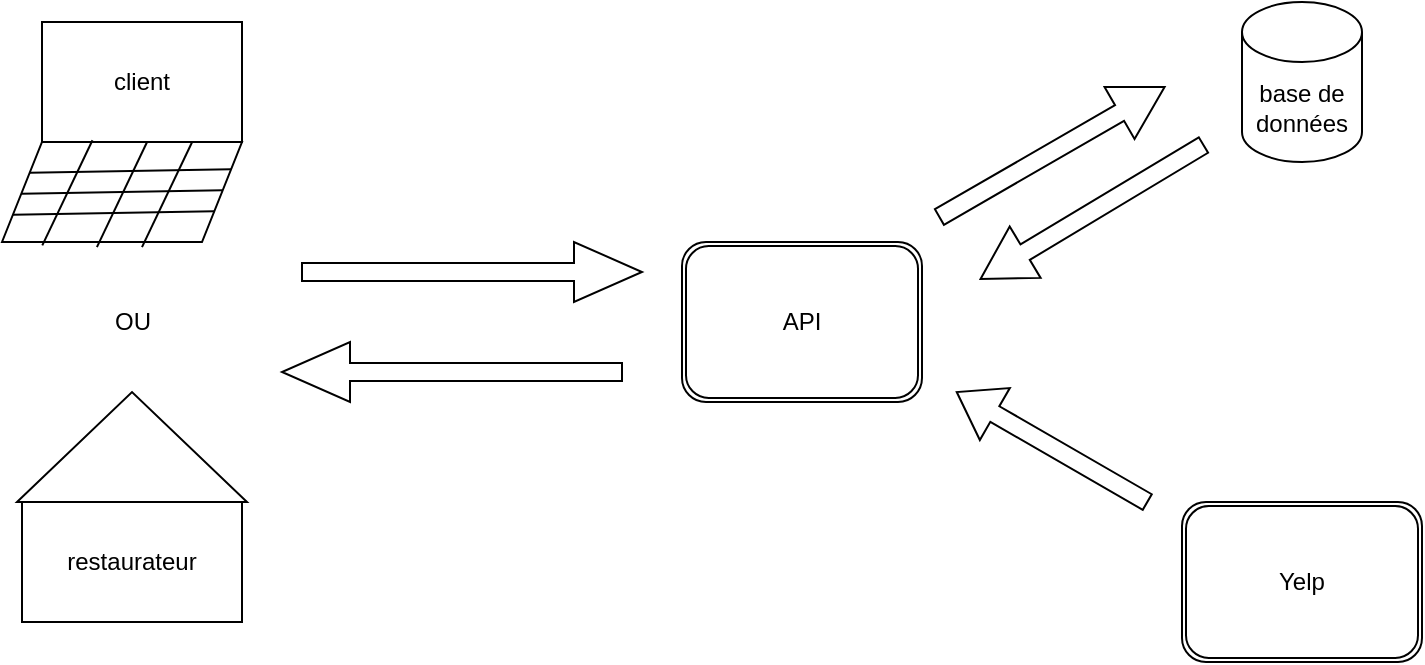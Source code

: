 <mxfile>
    <diagram id="pbh2ctj3G5VBj-bnsWR5" name="Page-1">
        <mxGraphModel dx="1049" dy="820" grid="1" gridSize="10" guides="1" tooltips="1" connect="1" arrows="1" fold="1" page="1" pageScale="1" pageWidth="827" pageHeight="1169" background="none" math="0" shadow="0">
            <root>
                <mxCell id="0"/>
                <mxCell id="1" parent="0"/>
                <mxCell id="2" value="client" style="rounded=0;whiteSpace=wrap;html=1;" vertex="1" parent="1">
                    <mxGeometry x="80" y="610" width="100" height="60" as="geometry"/>
                </mxCell>
                <mxCell id="3" value="" style="shape=parallelogram;perimeter=parallelogramPerimeter;whiteSpace=wrap;html=1;fixedSize=1;" vertex="1" parent="1">
                    <mxGeometry x="60" y="670" width="120" height="50" as="geometry"/>
                </mxCell>
                <mxCell id="4" value="" style="endArrow=none;html=1;exitX=0.168;exitY=1.034;exitDx=0;exitDy=0;exitPerimeter=0;entryX=0.377;entryY=-0.017;entryDx=0;entryDy=0;entryPerimeter=0;" edge="1" parent="1" source="3" target="3">
                    <mxGeometry width="50" height="50" relative="1" as="geometry">
                        <mxPoint x="70" y="720" as="sourcePoint"/>
                        <mxPoint x="100" y="670" as="targetPoint"/>
                    </mxGeometry>
                </mxCell>
                <mxCell id="5" value="" style="endArrow=none;html=1;exitX=0.168;exitY=1.034;exitDx=0;exitDy=0;exitPerimeter=0;entryX=0.377;entryY=-0.017;entryDx=0;entryDy=0;entryPerimeter=0;" edge="1" parent="1">
                    <mxGeometry width="50" height="50" relative="1" as="geometry">
                        <mxPoint x="107.46" y="722.55" as="sourcePoint"/>
                        <mxPoint x="132.54" y="670.0" as="targetPoint"/>
                    </mxGeometry>
                </mxCell>
                <mxCell id="7" value="" style="endArrow=none;html=1;exitX=0.168;exitY=1.034;exitDx=0;exitDy=0;exitPerimeter=0;entryX=0.377;entryY=-0.017;entryDx=0;entryDy=0;entryPerimeter=0;" edge="1" parent="1">
                    <mxGeometry width="50" height="50" relative="1" as="geometry">
                        <mxPoint x="130.0" y="722.55" as="sourcePoint"/>
                        <mxPoint x="155.08" y="670" as="targetPoint"/>
                    </mxGeometry>
                </mxCell>
                <mxCell id="8" value="" style="endArrow=none;html=1;entryX=1;entryY=0.25;entryDx=0;entryDy=0;exitX=0;exitY=0.25;exitDx=0;exitDy=0;" edge="1" parent="1" source="3" target="3">
                    <mxGeometry width="50" height="50" relative="1" as="geometry">
                        <mxPoint x="70" y="690" as="sourcePoint"/>
                        <mxPoint x="160" y="690" as="targetPoint"/>
                    </mxGeometry>
                </mxCell>
                <mxCell id="9" value="" style="endArrow=none;html=1;entryX=1;entryY=0.25;entryDx=0;entryDy=0;exitX=0;exitY=0.25;exitDx=0;exitDy=0;" edge="1" parent="1">
                    <mxGeometry width="50" height="50" relative="1" as="geometry">
                        <mxPoint x="69.646" y="695.875" as="sourcePoint"/>
                        <mxPoint x="170.345" y="694.126" as="targetPoint"/>
                    </mxGeometry>
                </mxCell>
                <mxCell id="10" value="" style="endArrow=none;html=1;exitX=0;exitY=0.75;exitDx=0;exitDy=0;entryX=1;entryY=0.75;entryDx=0;entryDy=0;" edge="1" parent="1" source="3" target="3">
                    <mxGeometry width="50" height="50" relative="1" as="geometry">
                        <mxPoint x="69.646" y="705.875" as="sourcePoint"/>
                        <mxPoint x="166" y="710" as="targetPoint"/>
                    </mxGeometry>
                </mxCell>
                <mxCell id="12" value="restaurateur" style="rounded=0;whiteSpace=wrap;html=1;" vertex="1" parent="1">
                    <mxGeometry x="70" y="850" width="110" height="60" as="geometry"/>
                </mxCell>
                <mxCell id="13" value="" style="triangle;whiteSpace=wrap;html=1;rotation=-90;" vertex="1" parent="1">
                    <mxGeometry x="97.51" y="765.02" width="54.99" height="114.99" as="geometry"/>
                </mxCell>
                <mxCell id="14" value="OU" style="text;html=1;align=center;verticalAlign=middle;resizable=0;points=[];autosize=1;strokeColor=none;" vertex="1" parent="1">
                    <mxGeometry x="110" y="750" width="30" height="20" as="geometry"/>
                </mxCell>
                <mxCell id="15" value="base de données" style="shape=cylinder3;whiteSpace=wrap;html=1;boundedLbl=1;backgroundOutline=1;size=15;" vertex="1" parent="1">
                    <mxGeometry x="680" y="600" width="60" height="80" as="geometry"/>
                </mxCell>
                <mxCell id="16" value="API" style="shape=ext;double=1;rounded=1;whiteSpace=wrap;html=1;" vertex="1" parent="1">
                    <mxGeometry x="400" y="720" width="120" height="80" as="geometry"/>
                </mxCell>
                <mxCell id="17" value="Yelp" style="shape=ext;double=1;rounded=1;whiteSpace=wrap;html=1;" vertex="1" parent="1">
                    <mxGeometry x="650" y="850" width="120" height="80" as="geometry"/>
                </mxCell>
                <mxCell id="19" value="" style="shape=singleArrow;whiteSpace=wrap;html=1;" vertex="1" parent="1">
                    <mxGeometry x="210" y="720" width="170" height="30" as="geometry"/>
                </mxCell>
                <mxCell id="20" value="" style="shape=singleArrow;whiteSpace=wrap;html=1;rotation=-180;" vertex="1" parent="1">
                    <mxGeometry x="200" y="770" width="170" height="30" as="geometry"/>
                </mxCell>
                <mxCell id="21" value="" style="shape=singleArrow;whiteSpace=wrap;html=1;rotation=-30;" vertex="1" parent="1">
                    <mxGeometry x="520" y="660" width="130" height="30" as="geometry"/>
                </mxCell>
                <mxCell id="22" value="" style="shape=singleArrow;whiteSpace=wrap;html=1;rotation=-211;" vertex="1" parent="1">
                    <mxGeometry x="540" y="690" width="130" height="30" as="geometry"/>
                </mxCell>
                <mxCell id="23" value="" style="shape=singleArrow;whiteSpace=wrap;html=1;rotation=-150;" vertex="1" parent="1">
                    <mxGeometry x="530" y="807.52" width="110" height="30" as="geometry"/>
                </mxCell>
            </root>
        </mxGraphModel>
    </diagram>
</mxfile>